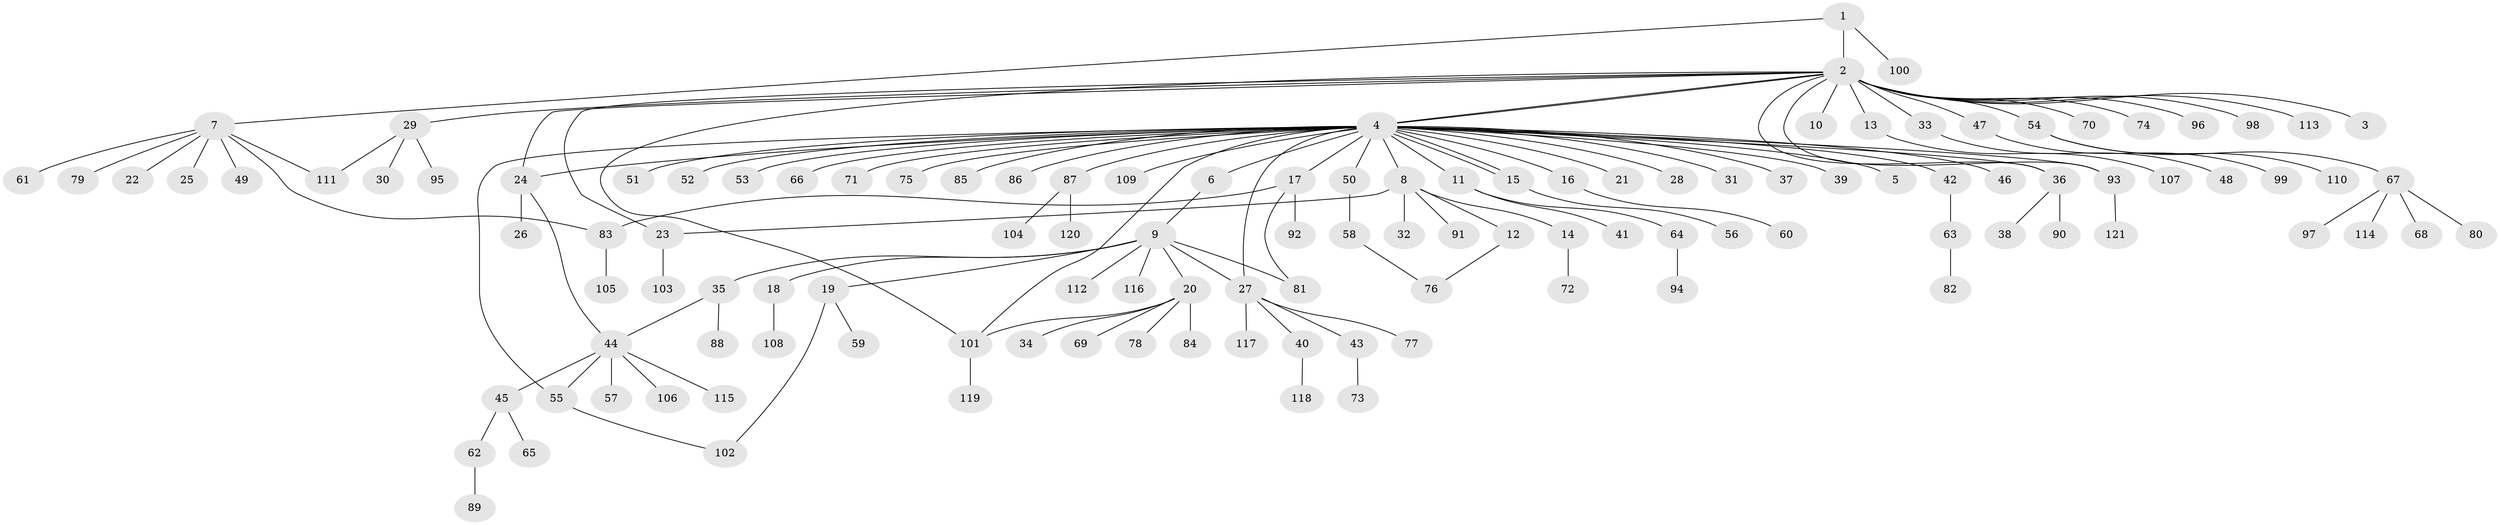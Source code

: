 // Generated by graph-tools (version 1.1) at 2025/14/03/09/25 04:14:42]
// undirected, 121 vertices, 136 edges
graph export_dot {
graph [start="1"]
  node [color=gray90,style=filled];
  1;
  2;
  3;
  4;
  5;
  6;
  7;
  8;
  9;
  10;
  11;
  12;
  13;
  14;
  15;
  16;
  17;
  18;
  19;
  20;
  21;
  22;
  23;
  24;
  25;
  26;
  27;
  28;
  29;
  30;
  31;
  32;
  33;
  34;
  35;
  36;
  37;
  38;
  39;
  40;
  41;
  42;
  43;
  44;
  45;
  46;
  47;
  48;
  49;
  50;
  51;
  52;
  53;
  54;
  55;
  56;
  57;
  58;
  59;
  60;
  61;
  62;
  63;
  64;
  65;
  66;
  67;
  68;
  69;
  70;
  71;
  72;
  73;
  74;
  75;
  76;
  77;
  78;
  79;
  80;
  81;
  82;
  83;
  84;
  85;
  86;
  87;
  88;
  89;
  90;
  91;
  92;
  93;
  94;
  95;
  96;
  97;
  98;
  99;
  100;
  101;
  102;
  103;
  104;
  105;
  106;
  107;
  108;
  109;
  110;
  111;
  112;
  113;
  114;
  115;
  116;
  117;
  118;
  119;
  120;
  121;
  1 -- 2;
  1 -- 7;
  1 -- 100;
  2 -- 3;
  2 -- 4;
  2 -- 4;
  2 -- 10;
  2 -- 13;
  2 -- 23;
  2 -- 24;
  2 -- 29;
  2 -- 33;
  2 -- 36;
  2 -- 47;
  2 -- 54;
  2 -- 70;
  2 -- 74;
  2 -- 93;
  2 -- 96;
  2 -- 98;
  2 -- 101;
  2 -- 113;
  4 -- 5;
  4 -- 6;
  4 -- 8;
  4 -- 11;
  4 -- 15;
  4 -- 15;
  4 -- 16;
  4 -- 17;
  4 -- 21;
  4 -- 24;
  4 -- 27;
  4 -- 28;
  4 -- 31;
  4 -- 36;
  4 -- 37;
  4 -- 39;
  4 -- 42;
  4 -- 46;
  4 -- 50;
  4 -- 51;
  4 -- 52;
  4 -- 53;
  4 -- 55;
  4 -- 66;
  4 -- 71;
  4 -- 75;
  4 -- 85;
  4 -- 86;
  4 -- 87;
  4 -- 93;
  4 -- 101;
  4 -- 109;
  6 -- 9;
  7 -- 22;
  7 -- 25;
  7 -- 49;
  7 -- 61;
  7 -- 79;
  7 -- 83;
  7 -- 111;
  8 -- 12;
  8 -- 14;
  8 -- 23;
  8 -- 32;
  8 -- 91;
  9 -- 18;
  9 -- 19;
  9 -- 20;
  9 -- 27;
  9 -- 35;
  9 -- 81;
  9 -- 112;
  9 -- 116;
  11 -- 41;
  11 -- 64;
  12 -- 76;
  13 -- 107;
  14 -- 72;
  15 -- 56;
  16 -- 60;
  17 -- 81;
  17 -- 83;
  17 -- 92;
  18 -- 108;
  19 -- 59;
  19 -- 102;
  20 -- 34;
  20 -- 69;
  20 -- 78;
  20 -- 84;
  20 -- 101;
  23 -- 103;
  24 -- 26;
  24 -- 44;
  27 -- 40;
  27 -- 43;
  27 -- 77;
  27 -- 117;
  29 -- 30;
  29 -- 95;
  29 -- 111;
  33 -- 48;
  35 -- 44;
  35 -- 88;
  36 -- 38;
  36 -- 90;
  40 -- 118;
  42 -- 63;
  43 -- 73;
  44 -- 45;
  44 -- 55;
  44 -- 57;
  44 -- 106;
  44 -- 115;
  45 -- 62;
  45 -- 65;
  47 -- 99;
  50 -- 58;
  54 -- 67;
  54 -- 110;
  55 -- 102;
  58 -- 76;
  62 -- 89;
  63 -- 82;
  64 -- 94;
  67 -- 68;
  67 -- 80;
  67 -- 97;
  67 -- 114;
  83 -- 105;
  87 -- 104;
  87 -- 120;
  93 -- 121;
  101 -- 119;
}
